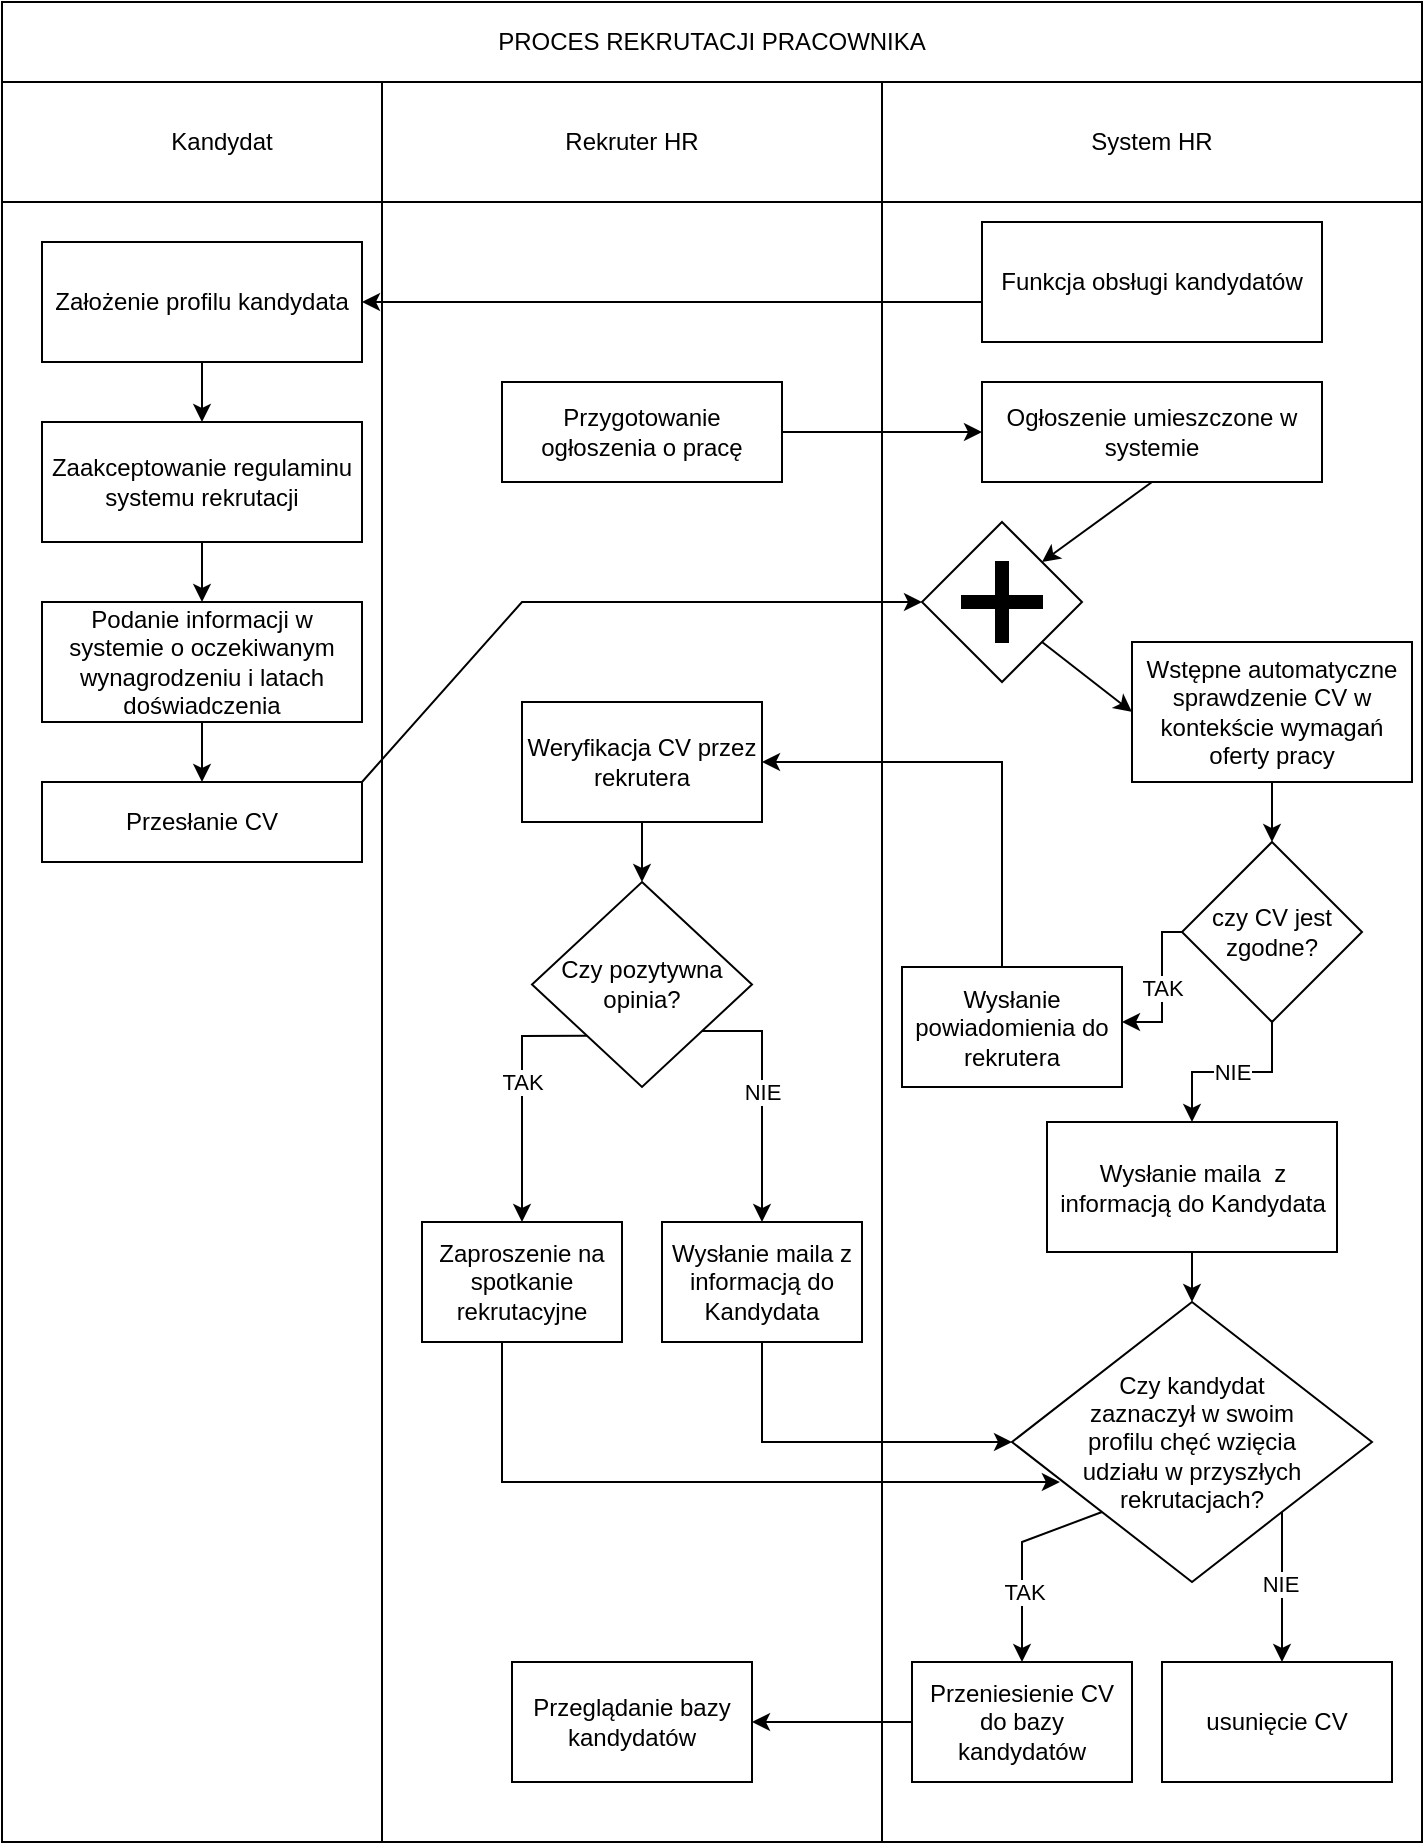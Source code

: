 <mxfile version="26.0.4">
  <diagram id="prtHgNgQTEPvFCAcTncT" name="Page-1">
    <mxGraphModel dx="1380" dy="772" grid="1" gridSize="10" guides="1" tooltips="1" connect="1" arrows="1" fold="1" page="1" pageScale="1" pageWidth="1654" pageHeight="1169" math="0" shadow="0">
      <root>
        <mxCell id="0" />
        <mxCell id="1" parent="0" />
        <mxCell id="icHruYLdTanhfY2WVvGW-3" value="" style="rounded=0;whiteSpace=wrap;html=1;" vertex="1" parent="1">
          <mxGeometry x="40" y="100" width="200" height="880" as="geometry" />
        </mxCell>
        <mxCell id="icHruYLdTanhfY2WVvGW-4" value="" style="rounded=0;whiteSpace=wrap;html=1;" vertex="1" parent="1">
          <mxGeometry x="230" y="95" width="250" height="885" as="geometry" />
        </mxCell>
        <mxCell id="icHruYLdTanhfY2WVvGW-5" value="" style="rounded=0;whiteSpace=wrap;html=1;" vertex="1" parent="1">
          <mxGeometry x="480" y="110" width="270" height="870" as="geometry" />
        </mxCell>
        <mxCell id="icHruYLdTanhfY2WVvGW-6" value="PROCES REKRUTACJI PRACOWNIKA" style="rounded=0;whiteSpace=wrap;html=1;align=center;" vertex="1" parent="1">
          <mxGeometry x="40" y="60" width="710" height="40" as="geometry" />
        </mxCell>
        <mxCell id="icHruYLdTanhfY2WVvGW-7" value="Kandydat" style="rounded=0;whiteSpace=wrap;html=1;" vertex="1" parent="1">
          <mxGeometry x="40" y="100" width="220" height="60" as="geometry" />
        </mxCell>
        <mxCell id="icHruYLdTanhfY2WVvGW-8" value="Rekruter HR" style="rounded=0;whiteSpace=wrap;html=1;" vertex="1" parent="1">
          <mxGeometry x="230" y="100" width="250" height="60" as="geometry" />
        </mxCell>
        <mxCell id="icHruYLdTanhfY2WVvGW-9" value="System HR" style="rounded=0;whiteSpace=wrap;html=1;" vertex="1" parent="1">
          <mxGeometry x="480" y="100" width="270" height="60" as="geometry" />
        </mxCell>
        <mxCell id="icHruYLdTanhfY2WVvGW-13" value="Przesłanie CV" style="rounded=0;whiteSpace=wrap;html=1;" vertex="1" parent="1">
          <mxGeometry x="60" y="450" width="160" height="40" as="geometry" />
        </mxCell>
        <mxCell id="icHruYLdTanhfY2WVvGW-14" value="Przygotowanie ogłoszenia o pracę" style="rounded=0;whiteSpace=wrap;html=1;" vertex="1" parent="1">
          <mxGeometry x="290" y="250" width="140" height="50" as="geometry" />
        </mxCell>
        <mxCell id="icHruYLdTanhfY2WVvGW-25" value="" style="edgeStyle=orthogonalEdgeStyle;rounded=0;orthogonalLoop=1;jettySize=auto;html=1;" edge="1" parent="1" source="icHruYLdTanhfY2WVvGW-15" target="icHruYLdTanhfY2WVvGW-24">
          <mxGeometry relative="1" as="geometry" />
        </mxCell>
        <mxCell id="icHruYLdTanhfY2WVvGW-15" value="Wstępne automatyczne sprawdzenie CV w kontekście wymagań oferty pracy" style="rounded=0;whiteSpace=wrap;html=1;" vertex="1" parent="1">
          <mxGeometry x="605" y="380" width="140" height="70" as="geometry" />
        </mxCell>
        <mxCell id="icHruYLdTanhfY2WVvGW-16" value="Ogłoszenie umieszczone w systemie" style="rounded=0;whiteSpace=wrap;html=1;" vertex="1" parent="1">
          <mxGeometry x="530" y="250" width="170" height="50" as="geometry" />
        </mxCell>
        <mxCell id="icHruYLdTanhfY2WVvGW-42" value="NIE" style="edgeStyle=orthogonalEdgeStyle;rounded=0;orthogonalLoop=1;jettySize=auto;html=1;" edge="1" parent="1" source="icHruYLdTanhfY2WVvGW-24" target="icHruYLdTanhfY2WVvGW-41">
          <mxGeometry relative="1" as="geometry" />
        </mxCell>
        <mxCell id="icHruYLdTanhfY2WVvGW-77" value="TAK" style="edgeStyle=orthogonalEdgeStyle;rounded=0;orthogonalLoop=1;jettySize=auto;html=1;" edge="1" parent="1" source="icHruYLdTanhfY2WVvGW-24" target="icHruYLdTanhfY2WVvGW-76">
          <mxGeometry relative="1" as="geometry">
            <Array as="points">
              <mxPoint x="620" y="525" />
              <mxPoint x="620" y="570" />
            </Array>
          </mxGeometry>
        </mxCell>
        <mxCell id="icHruYLdTanhfY2WVvGW-24" value="czy CV jest zgodne?" style="rhombus;whiteSpace=wrap;html=1;" vertex="1" parent="1">
          <mxGeometry x="630" y="480" width="90" height="90" as="geometry" />
        </mxCell>
        <mxCell id="icHruYLdTanhfY2WVvGW-44" value="" style="edgeStyle=orthogonalEdgeStyle;rounded=0;orthogonalLoop=1;jettySize=auto;html=1;" edge="1" parent="1" source="icHruYLdTanhfY2WVvGW-37" target="icHruYLdTanhfY2WVvGW-43">
          <mxGeometry relative="1" as="geometry" />
        </mxCell>
        <mxCell id="icHruYLdTanhfY2WVvGW-37" value="Weryfikacja CV przez rekrutera" style="rounded=0;whiteSpace=wrap;html=1;" vertex="1" parent="1">
          <mxGeometry x="300" y="410" width="120" height="60" as="geometry" />
        </mxCell>
        <mxCell id="icHruYLdTanhfY2WVvGW-91" value="" style="edgeStyle=orthogonalEdgeStyle;rounded=0;orthogonalLoop=1;jettySize=auto;html=1;" edge="1" parent="1" source="icHruYLdTanhfY2WVvGW-41" target="icHruYLdTanhfY2WVvGW-80">
          <mxGeometry relative="1" as="geometry" />
        </mxCell>
        <mxCell id="icHruYLdTanhfY2WVvGW-41" value="&lt;div&gt;&lt;span style=&quot;background-color: transparent; color: light-dark(rgb(0, 0, 0), rgb(255, 255, 255));&quot;&gt;Wysłanie maila&amp;nbsp;&lt;/span&gt;&lt;span style=&quot;background-color: transparent; color: light-dark(rgb(0, 0, 0), rgb(255, 255, 255));&quot;&gt;&amp;nbsp;&lt;/span&gt;&lt;span style=&quot;background-color: transparent; color: light-dark(rgb(0, 0, 0), rgb(255, 255, 255));&quot;&gt;z informacją&amp;nbsp;&lt;/span&gt;&lt;span style=&quot;background-color: transparent; color: light-dark(rgb(0, 0, 0), rgb(255, 255, 255));&quot;&gt;do Kandydata&lt;/span&gt;&lt;/div&gt;" style="whiteSpace=wrap;html=1;" vertex="1" parent="1">
          <mxGeometry x="562.5" y="620" width="145" height="65" as="geometry" />
        </mxCell>
        <mxCell id="icHruYLdTanhfY2WVvGW-47" value="NIE" style="edgeStyle=orthogonalEdgeStyle;rounded=0;orthogonalLoop=1;jettySize=auto;html=1;" edge="1" parent="1">
          <mxGeometry relative="1" as="geometry">
            <mxPoint x="385" y="574.545" as="sourcePoint" />
            <mxPoint x="420" y="670" as="targetPoint" />
            <Array as="points">
              <mxPoint x="420" y="575" />
            </Array>
          </mxGeometry>
        </mxCell>
        <mxCell id="icHruYLdTanhfY2WVvGW-43" value="Czy pozytywna opinia?" style="rhombus;whiteSpace=wrap;html=1;rounded=0;" vertex="1" parent="1">
          <mxGeometry x="305" y="500" width="110" height="102.5" as="geometry" />
        </mxCell>
        <mxCell id="icHruYLdTanhfY2WVvGW-45" value="Wysłanie maila z informacją do Kandydata" style="whiteSpace=wrap;html=1;rounded=0;" vertex="1" parent="1">
          <mxGeometry x="370" y="670" width="100" height="60" as="geometry" />
        </mxCell>
        <mxCell id="icHruYLdTanhfY2WVvGW-51" value="Zaproszenie na spotkanie rekrutacyjne" style="rounded=0;whiteSpace=wrap;html=1;" vertex="1" parent="1">
          <mxGeometry x="250" y="670" width="100" height="60" as="geometry" />
        </mxCell>
        <mxCell id="icHruYLdTanhfY2WVvGW-55" value="TAK" style="endArrow=classic;html=1;rounded=0;exitX=0;exitY=1;exitDx=0;exitDy=0;entryX=0.5;entryY=0;entryDx=0;entryDy=0;" edge="1" parent="1" source="icHruYLdTanhfY2WVvGW-43" target="icHruYLdTanhfY2WVvGW-51">
          <mxGeometry x="-0.116" width="50" height="50" relative="1" as="geometry">
            <mxPoint x="260" y="690" as="sourcePoint" />
            <mxPoint x="310" y="640" as="targetPoint" />
            <Array as="points">
              <mxPoint x="300" y="577" />
              <mxPoint x="300" y="620" />
            </Array>
            <mxPoint as="offset" />
          </mxGeometry>
        </mxCell>
        <mxCell id="icHruYLdTanhfY2WVvGW-68" value="" style="edgeStyle=orthogonalEdgeStyle;rounded=0;orthogonalLoop=1;jettySize=auto;html=1;" edge="1" parent="1" source="icHruYLdTanhfY2WVvGW-56" target="icHruYLdTanhfY2WVvGW-58">
          <mxGeometry relative="1" as="geometry" />
        </mxCell>
        <mxCell id="icHruYLdTanhfY2WVvGW-56" value="Zaakceptowanie regulaminu systemu rekrutacji" style="rounded=0;whiteSpace=wrap;html=1;" vertex="1" parent="1">
          <mxGeometry x="60" y="270" width="160" height="60" as="geometry" />
        </mxCell>
        <mxCell id="icHruYLdTanhfY2WVvGW-69" value="" style="edgeStyle=orthogonalEdgeStyle;rounded=0;orthogonalLoop=1;jettySize=auto;html=1;" edge="1" parent="1" source="icHruYLdTanhfY2WVvGW-58" target="icHruYLdTanhfY2WVvGW-13">
          <mxGeometry relative="1" as="geometry" />
        </mxCell>
        <mxCell id="icHruYLdTanhfY2WVvGW-58" value="Podanie informacji w systemie o oczekiwanym wynagrodzeniu i latach doświadczenia" style="rounded=0;whiteSpace=wrap;html=1;" vertex="1" parent="1">
          <mxGeometry x="60" y="360" width="160" height="60" as="geometry" />
        </mxCell>
        <mxCell id="icHruYLdTanhfY2WVvGW-59" value="Założenie profilu kandydata" style="rounded=0;whiteSpace=wrap;html=1;" vertex="1" parent="1">
          <mxGeometry x="60" y="180" width="160" height="60" as="geometry" />
        </mxCell>
        <mxCell id="icHruYLdTanhfY2WVvGW-60" value="Funkcja obsługi kandydatów" style="rounded=0;whiteSpace=wrap;html=1;" vertex="1" parent="1">
          <mxGeometry x="530" y="170" width="170" height="60" as="geometry" />
        </mxCell>
        <mxCell id="icHruYLdTanhfY2WVvGW-63" value="" style="endArrow=classic;html=1;rounded=0;entryX=1;entryY=0.5;entryDx=0;entryDy=0;" edge="1" parent="1" target="icHruYLdTanhfY2WVvGW-59">
          <mxGeometry width="50" height="50" relative="1" as="geometry">
            <mxPoint x="530" y="210" as="sourcePoint" />
            <mxPoint x="580" y="160" as="targetPoint" />
          </mxGeometry>
        </mxCell>
        <mxCell id="icHruYLdTanhfY2WVvGW-65" value="" style="endArrow=classic;html=1;rounded=0;entryX=0.5;entryY=0;entryDx=0;entryDy=0;exitX=0.5;exitY=1;exitDx=0;exitDy=0;" edge="1" parent="1" source="icHruYLdTanhfY2WVvGW-59" target="icHruYLdTanhfY2WVvGW-56">
          <mxGeometry width="50" height="50" relative="1" as="geometry">
            <mxPoint x="160" y="240" as="sourcePoint" />
            <mxPoint x="210" y="190" as="targetPoint" />
          </mxGeometry>
        </mxCell>
        <mxCell id="icHruYLdTanhfY2WVvGW-74" value="" style="endArrow=classic;html=1;rounded=0;entryX=0;entryY=0.5;entryDx=0;entryDy=0;exitX=1;exitY=0.5;exitDx=0;exitDy=0;" edge="1" parent="1" source="icHruYLdTanhfY2WVvGW-14" target="icHruYLdTanhfY2WVvGW-16">
          <mxGeometry width="50" height="50" relative="1" as="geometry">
            <mxPoint x="430" y="290" as="sourcePoint" />
            <mxPoint x="480" y="240" as="targetPoint" />
          </mxGeometry>
        </mxCell>
        <mxCell id="icHruYLdTanhfY2WVvGW-76" value="Wysłanie powiadomienia do rekrutera" style="rounded=0;whiteSpace=wrap;html=1;" vertex="1" parent="1">
          <mxGeometry x="490" y="542.5" width="110" height="60" as="geometry" />
        </mxCell>
        <mxCell id="icHruYLdTanhfY2WVvGW-78" value="" style="endArrow=classic;html=1;rounded=0;entryX=1;entryY=0.5;entryDx=0;entryDy=0;" edge="1" parent="1" target="icHruYLdTanhfY2WVvGW-37">
          <mxGeometry width="50" height="50" relative="1" as="geometry">
            <mxPoint x="540" y="542.5" as="sourcePoint" />
            <mxPoint x="590" y="492.5" as="targetPoint" />
            <Array as="points">
              <mxPoint x="540" y="440" />
            </Array>
          </mxGeometry>
        </mxCell>
        <mxCell id="icHruYLdTanhfY2WVvGW-80" value="Czy kandydat &lt;br&gt;zaznaczył w swoim &lt;br&gt;profilu chęć wzięcia &lt;br&gt;udziału w przyszłych rekrutacjach?" style="rhombus;whiteSpace=wrap;html=1;" vertex="1" parent="1">
          <mxGeometry x="545" y="710" width="180" height="140" as="geometry" />
        </mxCell>
        <mxCell id="icHruYLdTanhfY2WVvGW-92" value="usunięcie CV" style="rounded=0;whiteSpace=wrap;html=1;" vertex="1" parent="1">
          <mxGeometry x="620" y="890" width="115" height="60" as="geometry" />
        </mxCell>
        <mxCell id="icHruYLdTanhfY2WVvGW-93" value="Przeniesienie CV do bazy kandydatów" style="rounded=0;whiteSpace=wrap;html=1;" vertex="1" parent="1">
          <mxGeometry x="495" y="890" width="110" height="60" as="geometry" />
        </mxCell>
        <mxCell id="icHruYLdTanhfY2WVvGW-96" value="" style="endArrow=classic;html=1;rounded=0;entryX=0.5;entryY=0;entryDx=0;entryDy=0;exitX=0;exitY=1;exitDx=0;exitDy=0;" edge="1" parent="1" source="icHruYLdTanhfY2WVvGW-80" target="icHruYLdTanhfY2WVvGW-93">
          <mxGeometry width="50" height="50" relative="1" as="geometry">
            <mxPoint x="560" y="840" as="sourcePoint" />
            <mxPoint x="610" y="790" as="targetPoint" />
            <Array as="points">
              <mxPoint x="550" y="830" />
            </Array>
          </mxGeometry>
        </mxCell>
        <mxCell id="icHruYLdTanhfY2WVvGW-99" value="TAK" style="edgeLabel;html=1;align=center;verticalAlign=middle;resizable=0;points=[];" vertex="1" connectable="0" parent="icHruYLdTanhfY2WVvGW-96">
          <mxGeometry x="0.317" y="1" relative="1" as="geometry">
            <mxPoint as="offset" />
          </mxGeometry>
        </mxCell>
        <mxCell id="icHruYLdTanhfY2WVvGW-97" value="" style="endArrow=classic;html=1;rounded=0;exitX=1;exitY=1;exitDx=0;exitDy=0;" edge="1" parent="1" source="icHruYLdTanhfY2WVvGW-80">
          <mxGeometry width="50" height="50" relative="1" as="geometry">
            <mxPoint x="630" y="940" as="sourcePoint" />
            <mxPoint x="680" y="890" as="targetPoint" />
          </mxGeometry>
        </mxCell>
        <mxCell id="icHruYLdTanhfY2WVvGW-98" value="NIE" style="edgeLabel;html=1;align=center;verticalAlign=middle;resizable=0;points=[];" vertex="1" connectable="0" parent="icHruYLdTanhfY2WVvGW-97">
          <mxGeometry x="-0.04" y="-1" relative="1" as="geometry">
            <mxPoint as="offset" />
          </mxGeometry>
        </mxCell>
        <mxCell id="icHruYLdTanhfY2WVvGW-101" value="" style="rhombus;whiteSpace=wrap;html=1;" vertex="1" parent="1">
          <mxGeometry x="500" y="320" width="80" height="80" as="geometry" />
        </mxCell>
        <mxCell id="icHruYLdTanhfY2WVvGW-102" value="" style="shape=cross;whiteSpace=wrap;html=1;shadow=0;gradientColor=none;fillColor=#000000;size=0.15;" vertex="1" parent="1">
          <mxGeometry x="520" y="340" width="40" height="40" as="geometry" />
        </mxCell>
        <mxCell id="icHruYLdTanhfY2WVvGW-105" value="" style="endArrow=classic;html=1;rounded=0;entryX=0;entryY=0.5;entryDx=0;entryDy=0;" edge="1" parent="1" target="icHruYLdTanhfY2WVvGW-101">
          <mxGeometry width="50" height="50" relative="1" as="geometry">
            <mxPoint x="220" y="450" as="sourcePoint" />
            <mxPoint x="270" y="400" as="targetPoint" />
            <Array as="points">
              <mxPoint x="300" y="360" />
            </Array>
          </mxGeometry>
        </mxCell>
        <mxCell id="icHruYLdTanhfY2WVvGW-106" value="" style="endArrow=classic;html=1;rounded=0;entryX=1;entryY=0;entryDx=0;entryDy=0;exitX=0.5;exitY=1;exitDx=0;exitDy=0;" edge="1" parent="1" source="icHruYLdTanhfY2WVvGW-16" target="icHruYLdTanhfY2WVvGW-101">
          <mxGeometry width="50" height="50" relative="1" as="geometry">
            <mxPoint x="600" y="310" as="sourcePoint" />
            <mxPoint x="650" y="260" as="targetPoint" />
          </mxGeometry>
        </mxCell>
        <mxCell id="icHruYLdTanhfY2WVvGW-108" value="" style="endArrow=classic;html=1;rounded=0;entryX=0;entryY=0.5;entryDx=0;entryDy=0;exitX=1;exitY=1;exitDx=0;exitDy=0;" edge="1" parent="1" source="icHruYLdTanhfY2WVvGW-101" target="icHruYLdTanhfY2WVvGW-15">
          <mxGeometry width="50" height="50" relative="1" as="geometry">
            <mxPoint x="555" y="395" as="sourcePoint" />
            <mxPoint x="605" y="345" as="targetPoint" />
          </mxGeometry>
        </mxCell>
        <mxCell id="icHruYLdTanhfY2WVvGW-110" value="Przeglądanie bazy kandydatów" style="rounded=0;whiteSpace=wrap;html=1;" vertex="1" parent="1">
          <mxGeometry x="295" y="890" width="120" height="60" as="geometry" />
        </mxCell>
        <mxCell id="icHruYLdTanhfY2WVvGW-111" value="" style="endArrow=classic;html=1;rounded=0;exitX=0.5;exitY=1;exitDx=0;exitDy=0;" edge="1" parent="1" source="icHruYLdTanhfY2WVvGW-45">
          <mxGeometry width="50" height="50" relative="1" as="geometry">
            <mxPoint x="495" y="830" as="sourcePoint" />
            <mxPoint x="545" y="780" as="targetPoint" />
            <Array as="points">
              <mxPoint x="420" y="780" />
            </Array>
          </mxGeometry>
        </mxCell>
        <mxCell id="icHruYLdTanhfY2WVvGW-114" value="" style="endArrow=classic;html=1;rounded=0;entryX=1;entryY=0.5;entryDx=0;entryDy=0;exitX=0;exitY=0.5;exitDx=0;exitDy=0;" edge="1" parent="1" source="icHruYLdTanhfY2WVvGW-93" target="icHruYLdTanhfY2WVvGW-110">
          <mxGeometry width="50" height="50" relative="1" as="geometry">
            <mxPoint x="490" y="920" as="sourcePoint" />
            <mxPoint x="540" y="870" as="targetPoint" />
          </mxGeometry>
        </mxCell>
        <mxCell id="icHruYLdTanhfY2WVvGW-123" value="" style="endArrow=classic;html=1;rounded=0;entryX=0.133;entryY=0.643;entryDx=0;entryDy=0;entryPerimeter=0;" edge="1" parent="1" target="icHruYLdTanhfY2WVvGW-80">
          <mxGeometry width="50" height="50" relative="1" as="geometry">
            <mxPoint x="290" y="730" as="sourcePoint" />
            <mxPoint x="340" y="660" as="targetPoint" />
            <Array as="points">
              <mxPoint x="290" y="800" />
            </Array>
          </mxGeometry>
        </mxCell>
      </root>
    </mxGraphModel>
  </diagram>
</mxfile>
